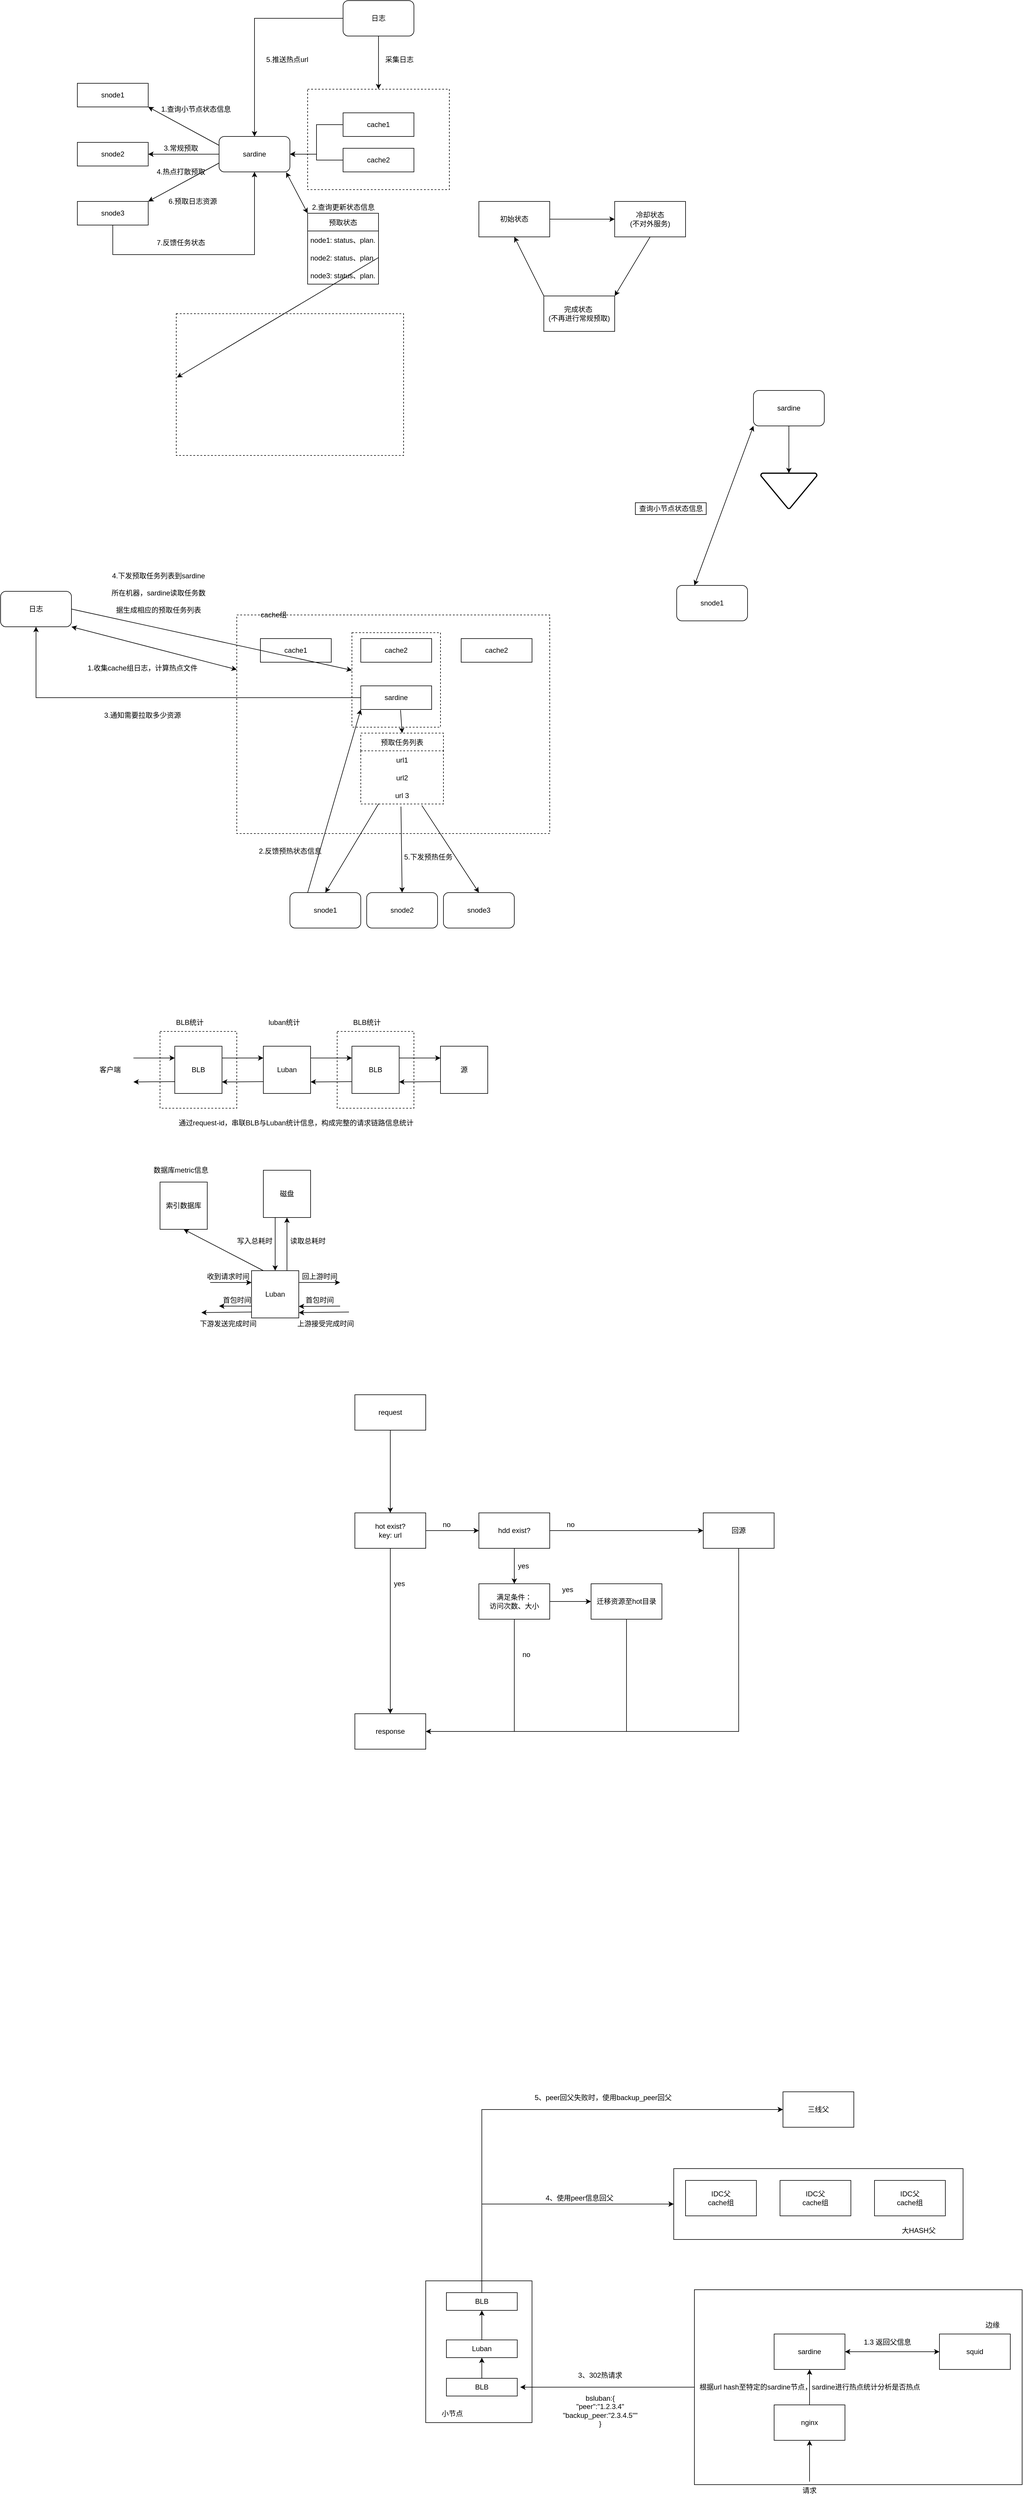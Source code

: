 <mxfile version="16.2.6" type="github">
  <diagram id="E5W-uu2God22g7Ky9WZ-" name="Page-1">
    <mxGraphModel dx="1106" dy="588" grid="1" gridSize="10" guides="1" tooltips="1" connect="1" arrows="1" fold="1" page="1" pageScale="1" pageWidth="10200" pageHeight="10600" math="0" shadow="0">
      <root>
        <mxCell id="0" />
        <mxCell id="1" parent="0" />
        <mxCell id="YZNdHFCtToBKcQ6RWs2M-12" value="" style="edgeStyle=orthogonalEdgeStyle;rounded=0;orthogonalLoop=1;jettySize=auto;html=1;" parent="1" source="YZNdHFCtToBKcQ6RWs2M-1" target="YZNdHFCtToBKcQ6RWs2M-10" edge="1">
          <mxGeometry relative="1" as="geometry" />
        </mxCell>
        <mxCell id="YZNdHFCtToBKcQ6RWs2M-1" value="cache1" style="rounded=0;whiteSpace=wrap;html=1;" parent="1" vertex="1">
          <mxGeometry x="660" y="350" width="120" height="40" as="geometry" />
        </mxCell>
        <mxCell id="YZNdHFCtToBKcQ6RWs2M-13" value="" style="edgeStyle=orthogonalEdgeStyle;rounded=0;orthogonalLoop=1;jettySize=auto;html=1;" parent="1" source="YZNdHFCtToBKcQ6RWs2M-2" target="YZNdHFCtToBKcQ6RWs2M-10" edge="1">
          <mxGeometry relative="1" as="geometry" />
        </mxCell>
        <mxCell id="YZNdHFCtToBKcQ6RWs2M-2" value="cache2" style="rounded=0;whiteSpace=wrap;html=1;" parent="1" vertex="1">
          <mxGeometry x="660" y="410" width="120" height="40" as="geometry" />
        </mxCell>
        <mxCell id="YZNdHFCtToBKcQ6RWs2M-3" value="snode1" style="rounded=0;whiteSpace=wrap;html=1;" parent="1" vertex="1">
          <mxGeometry x="210" y="300" width="120" height="40" as="geometry" />
        </mxCell>
        <mxCell id="YZNdHFCtToBKcQ6RWs2M-4" value="snode2" style="rounded=0;whiteSpace=wrap;html=1;fillColor=default;strokeColor=default;fontColor=default;" parent="1" vertex="1">
          <mxGeometry x="210" y="400" width="120" height="40" as="geometry" />
        </mxCell>
        <mxCell id="iMfXWxvWurZU4nPIZbST-1" value="" style="edgeStyle=orthogonalEdgeStyle;rounded=0;orthogonalLoop=1;jettySize=auto;html=1;fontColor=default;exitX=0.5;exitY=1;exitDx=0;exitDy=0;strokeColor=default;labelBackgroundColor=default;" parent="1" source="YZNdHFCtToBKcQ6RWs2M-5" target="YZNdHFCtToBKcQ6RWs2M-10" edge="1">
          <mxGeometry relative="1" as="geometry">
            <Array as="points">
              <mxPoint x="270" y="590" />
              <mxPoint x="510" y="590" />
            </Array>
          </mxGeometry>
        </mxCell>
        <mxCell id="YZNdHFCtToBKcQ6RWs2M-5" value="snode3" style="rounded=0;whiteSpace=wrap;html=1;fillColor=default;strokeColor=default;fontColor=default;" parent="1" vertex="1">
          <mxGeometry x="210" y="500" width="120" height="40" as="geometry" />
        </mxCell>
        <mxCell id="YZNdHFCtToBKcQ6RWs2M-20" value="" style="edgeStyle=orthogonalEdgeStyle;rounded=0;orthogonalLoop=1;jettySize=auto;html=1;" parent="1" source="YZNdHFCtToBKcQ6RWs2M-10" target="YZNdHFCtToBKcQ6RWs2M-4" edge="1">
          <mxGeometry relative="1" as="geometry" />
        </mxCell>
        <mxCell id="YZNdHFCtToBKcQ6RWs2M-10" value="sardine" style="rounded=1;whiteSpace=wrap;html=1;fillColor=default;strokeColor=default;fontColor=default;" parent="1" vertex="1">
          <mxGeometry x="450" y="390" width="120" height="60" as="geometry" />
        </mxCell>
        <mxCell id="YZNdHFCtToBKcQ6RWs2M-19" value="" style="edgeStyle=orthogonalEdgeStyle;rounded=0;orthogonalLoop=1;jettySize=auto;html=1;" parent="1" source="YZNdHFCtToBKcQ6RWs2M-11" target="YZNdHFCtToBKcQ6RWs2M-17" edge="1">
          <mxGeometry relative="1" as="geometry" />
        </mxCell>
        <mxCell id="YZNdHFCtToBKcQ6RWs2M-23" value="" style="edgeStyle=orthogonalEdgeStyle;rounded=0;orthogonalLoop=1;jettySize=auto;html=1;" parent="1" source="YZNdHFCtToBKcQ6RWs2M-11" target="YZNdHFCtToBKcQ6RWs2M-10" edge="1">
          <mxGeometry relative="1" as="geometry" />
        </mxCell>
        <mxCell id="YZNdHFCtToBKcQ6RWs2M-11" value="日志" style="rounded=1;whiteSpace=wrap;html=1;" parent="1" vertex="1">
          <mxGeometry x="660" y="160" width="120" height="60" as="geometry" />
        </mxCell>
        <mxCell id="YZNdHFCtToBKcQ6RWs2M-17" value="" style="rounded=0;whiteSpace=wrap;html=1;fillColor=none;dashed=1;strokeColor=default;fontColor=default;" parent="1" vertex="1">
          <mxGeometry x="600" y="310" width="240" height="170" as="geometry" />
        </mxCell>
        <mxCell id="YZNdHFCtToBKcQ6RWs2M-21" value="" style="endArrow=classic;html=1;entryX=1;entryY=1;entryDx=0;entryDy=0;exitX=0;exitY=0.25;exitDx=0;exitDy=0;" parent="1" source="YZNdHFCtToBKcQ6RWs2M-10" target="YZNdHFCtToBKcQ6RWs2M-3" edge="1">
          <mxGeometry width="50" height="50" relative="1" as="geometry">
            <mxPoint x="690" y="410" as="sourcePoint" />
            <mxPoint x="740" y="360" as="targetPoint" />
          </mxGeometry>
        </mxCell>
        <mxCell id="YZNdHFCtToBKcQ6RWs2M-22" value="" style="endArrow=classic;html=1;entryX=1;entryY=0;entryDx=0;entryDy=0;exitX=0;exitY=0.75;exitDx=0;exitDy=0;" parent="1" source="YZNdHFCtToBKcQ6RWs2M-10" target="YZNdHFCtToBKcQ6RWs2M-5" edge="1">
          <mxGeometry width="50" height="50" relative="1" as="geometry">
            <mxPoint x="470" y="395" as="sourcePoint" />
            <mxPoint x="420" y="350" as="targetPoint" />
          </mxGeometry>
        </mxCell>
        <mxCell id="YZNdHFCtToBKcQ6RWs2M-33" value="3.常规预取" style="text;html=1;align=center;verticalAlign=middle;resizable=0;points=[];autosize=1;strokeColor=none;fillColor=none;fontColor=default;" parent="1" vertex="1">
          <mxGeometry x="350" y="400" width="70" height="20" as="geometry" />
        </mxCell>
        <mxCell id="YZNdHFCtToBKcQ6RWs2M-34" value="采集日志" style="text;html=1;align=center;verticalAlign=middle;resizable=0;points=[];autosize=1;strokeColor=none;fillColor=none;" parent="1" vertex="1">
          <mxGeometry x="725" y="250" width="60" height="20" as="geometry" />
        </mxCell>
        <mxCell id="YZNdHFCtToBKcQ6RWs2M-35" value="5.推送热点url" style="text;html=1;align=center;verticalAlign=middle;resizable=0;points=[];autosize=1;strokeColor=none;fillColor=none;" parent="1" vertex="1">
          <mxGeometry x="520" y="250" width="90" height="20" as="geometry" />
        </mxCell>
        <mxCell id="YZNdHFCtToBKcQ6RWs2M-36" value="2.查询更新状态信息" style="text;html=1;align=center;verticalAlign=middle;resizable=0;points=[];autosize=1;strokeColor=none;fillColor=none;fontColor=default;" parent="1" vertex="1">
          <mxGeometry x="600" y="500" width="120" height="20" as="geometry" />
        </mxCell>
        <mxCell id="YZNdHFCtToBKcQ6RWs2M-37" value="6.预取日志资源" style="text;html=1;align=center;verticalAlign=middle;resizable=0;points=[];autosize=1;strokeColor=none;fillColor=none;fontColor=default;" parent="1" vertex="1">
          <mxGeometry x="355" y="490" width="100" height="20" as="geometry" />
        </mxCell>
        <mxCell id="YZNdHFCtToBKcQ6RWs2M-41" value="sardine" style="rounded=1;whiteSpace=wrap;html=1;fillColor=default;strokeColor=default;fontColor=default;" parent="1" vertex="1">
          <mxGeometry x="1355" y="820" width="120" height="60" as="geometry" />
        </mxCell>
        <mxCell id="YZNdHFCtToBKcQ6RWs2M-83" value="snode1" style="rounded=1;whiteSpace=wrap;html=1;fillColor=default;strokeColor=default;fontColor=default;" parent="1" vertex="1">
          <mxGeometry x="1225" y="1150" width="120" height="60" as="geometry" />
        </mxCell>
        <mxCell id="YZNdHFCtToBKcQ6RWs2M-87" value="" style="endArrow=classic;html=1;exitX=0.5;exitY=1;exitDx=0;exitDy=0;fillColor=default;strokeColor=default;fontColor=default;" parent="1" source="YZNdHFCtToBKcQ6RWs2M-41" edge="1">
          <mxGeometry width="50" height="50" relative="1" as="geometry">
            <mxPoint x="1355" y="1030" as="sourcePoint" />
            <mxPoint x="1415" y="960" as="targetPoint" />
          </mxGeometry>
        </mxCell>
        <mxCell id="YZNdHFCtToBKcQ6RWs2M-92" value="cache1" style="rounded=0;whiteSpace=wrap;html=1;" parent="1" vertex="1">
          <mxGeometry x="520" y="1240" width="120" height="40" as="geometry" />
        </mxCell>
        <mxCell id="YZNdHFCtToBKcQ6RWs2M-93" value="cache2" style="rounded=0;whiteSpace=wrap;html=1;" parent="1" vertex="1">
          <mxGeometry x="690" y="1240" width="120" height="40" as="geometry" />
        </mxCell>
        <mxCell id="YZNdHFCtToBKcQ6RWs2M-94" value="cache2" style="rounded=0;whiteSpace=wrap;html=1;" parent="1" vertex="1">
          <mxGeometry x="860" y="1240" width="120" height="40" as="geometry" />
        </mxCell>
        <mxCell id="YZNdHFCtToBKcQ6RWs2M-95" value="日志" style="rounded=1;whiteSpace=wrap;html=1;fillColor=none;align=center;strokeColor=default;fontColor=default;" parent="1" vertex="1">
          <mxGeometry x="80" y="1160" width="120" height="60" as="geometry" />
        </mxCell>
        <mxCell id="YZNdHFCtToBKcQ6RWs2M-96" value="" style="rounded=0;whiteSpace=wrap;html=1;dashed=1;fillColor=none;align=center;strokeColor=default;fontColor=default;" parent="1" vertex="1">
          <mxGeometry x="480" y="1200" width="530" height="370" as="geometry" />
        </mxCell>
        <mxCell id="YZNdHFCtToBKcQ6RWs2M-97" value="cache组" style="text;html=1;strokeColor=none;fillColor=none;align=center;verticalAlign=middle;whiteSpace=wrap;rounded=0;dashed=1;" parent="1" vertex="1">
          <mxGeometry x="515" y="1190" width="55" height="20" as="geometry" />
        </mxCell>
        <mxCell id="JYe9eP7PhJ8uqK1dIbzq-8" value="" style="edgeStyle=orthogonalEdgeStyle;rounded=0;orthogonalLoop=1;jettySize=auto;html=1;labelBackgroundColor=default;fontColor=default;strokeColor=default;" parent="1" source="YZNdHFCtToBKcQ6RWs2M-98" target="YZNdHFCtToBKcQ6RWs2M-95" edge="1">
          <mxGeometry relative="1" as="geometry" />
        </mxCell>
        <mxCell id="YZNdHFCtToBKcQ6RWs2M-98" value="sardine" style="rounded=0;whiteSpace=wrap;html=1;fillColor=default;strokeColor=default;" parent="1" vertex="1">
          <mxGeometry x="690" y="1320" width="120" height="40" as="geometry" />
        </mxCell>
        <mxCell id="YZNdHFCtToBKcQ6RWs2M-101" value="1.收集cache组日志，计算热点文件" style="text;html=1;align=center;verticalAlign=middle;resizable=0;points=[];autosize=1;strokeColor=none;fillColor=none;fontColor=default;" parent="1" vertex="1">
          <mxGeometry x="220" y="1280" width="200" height="20" as="geometry" />
        </mxCell>
        <mxCell id="YZNdHFCtToBKcQ6RWs2M-102" value="snode2" style="rounded=1;whiteSpace=wrap;html=1;" parent="1" vertex="1">
          <mxGeometry x="700" y="1670" width="120" height="60" as="geometry" />
        </mxCell>
        <mxCell id="YZNdHFCtToBKcQ6RWs2M-103" value="预取任务列表" style="swimlane;fontStyle=0;childLayout=stackLayout;horizontal=1;startSize=30;horizontalStack=0;resizeParent=1;resizeParentMax=0;resizeLast=0;collapsible=1;marginBottom=0;dashed=1;fillColor=none;" parent="1" vertex="1">
          <mxGeometry x="690" y="1400" width="140" height="120" as="geometry" />
        </mxCell>
        <mxCell id="YZNdHFCtToBKcQ6RWs2M-104" value="url1" style="text;strokeColor=none;fillColor=none;align=center;verticalAlign=middle;spacingLeft=4;spacingRight=4;overflow=hidden;points=[[0,0.5],[1,0.5]];portConstraint=eastwest;rotatable=0;" parent="YZNdHFCtToBKcQ6RWs2M-103" vertex="1">
          <mxGeometry y="30" width="140" height="30" as="geometry" />
        </mxCell>
        <mxCell id="YZNdHFCtToBKcQ6RWs2M-105" value="url2" style="text;strokeColor=none;fillColor=none;align=center;verticalAlign=middle;spacingLeft=4;spacingRight=4;overflow=hidden;points=[[0,0.5],[1,0.5]];portConstraint=eastwest;rotatable=0;" parent="YZNdHFCtToBKcQ6RWs2M-103" vertex="1">
          <mxGeometry y="60" width="140" height="30" as="geometry" />
        </mxCell>
        <mxCell id="YZNdHFCtToBKcQ6RWs2M-106" value="url 3" style="text;strokeColor=none;fillColor=none;align=center;verticalAlign=middle;spacingLeft=4;spacingRight=4;overflow=hidden;points=[[0,0.5],[1,0.5]];portConstraint=eastwest;rotatable=0;" parent="YZNdHFCtToBKcQ6RWs2M-103" vertex="1">
          <mxGeometry y="90" width="140" height="30" as="geometry" />
        </mxCell>
        <mxCell id="YZNdHFCtToBKcQ6RWs2M-107" value="snode3" style="rounded=1;whiteSpace=wrap;html=1;" parent="1" vertex="1">
          <mxGeometry x="830" y="1670" width="120" height="60" as="geometry" />
        </mxCell>
        <mxCell id="YZNdHFCtToBKcQ6RWs2M-108" value="" style="endArrow=classic;html=1;exitX=0.217;exitY=0.978;exitDx=0;exitDy=0;exitPerimeter=0;entryX=0.5;entryY=0;entryDx=0;entryDy=0;" parent="1" source="YZNdHFCtToBKcQ6RWs2M-106" edge="1">
          <mxGeometry width="50" height="50" relative="1" as="geometry">
            <mxPoint x="700" y="1550" as="sourcePoint" />
            <mxPoint x="630" y="1670" as="targetPoint" />
          </mxGeometry>
        </mxCell>
        <mxCell id="YZNdHFCtToBKcQ6RWs2M-109" value="" style="endArrow=classic;html=1;entryX=0.5;entryY=0;entryDx=0;entryDy=0;exitX=0.486;exitY=1.144;exitDx=0;exitDy=0;exitPerimeter=0;" parent="1" source="YZNdHFCtToBKcQ6RWs2M-106" target="YZNdHFCtToBKcQ6RWs2M-102" edge="1">
          <mxGeometry width="50" height="50" relative="1" as="geometry">
            <mxPoint x="760" y="1603" as="sourcePoint" />
            <mxPoint x="630" y="1770" as="targetPoint" />
          </mxGeometry>
        </mxCell>
        <mxCell id="YZNdHFCtToBKcQ6RWs2M-110" value="" style="endArrow=classic;html=1;exitX=0.738;exitY=1.078;exitDx=0;exitDy=0;exitPerimeter=0;entryX=0.5;entryY=0;entryDx=0;entryDy=0;" parent="1" source="YZNdHFCtToBKcQ6RWs2M-106" target="YZNdHFCtToBKcQ6RWs2M-107" edge="1">
          <mxGeometry width="50" height="50" relative="1" as="geometry">
            <mxPoint x="766.36" y="1673.33" as="sourcePoint" />
            <mxPoint x="770" y="1770" as="targetPoint" />
          </mxGeometry>
        </mxCell>
        <mxCell id="YZNdHFCtToBKcQ6RWs2M-111" value="snode1" style="rounded=1;whiteSpace=wrap;html=1;" parent="1" vertex="1">
          <mxGeometry x="570" y="1670" width="120" height="60" as="geometry" />
        </mxCell>
        <mxCell id="YZNdHFCtToBKcQ6RWs2M-112" value="" style="endArrow=classic;startArrow=classic;html=1;exitX=1;exitY=1;exitDx=0;exitDy=0;entryX=0;entryY=0.25;entryDx=0;entryDy=0;strokeColor=default;labelBackgroundColor=default;fontColor=default;" parent="1" source="YZNdHFCtToBKcQ6RWs2M-95" target="YZNdHFCtToBKcQ6RWs2M-96" edge="1">
          <mxGeometry width="50" height="50" relative="1" as="geometry">
            <mxPoint x="820" y="1490" as="sourcePoint" />
            <mxPoint x="870" y="1440" as="targetPoint" />
          </mxGeometry>
        </mxCell>
        <mxCell id="YZNdHFCtToBKcQ6RWs2M-113" value="" style="endArrow=classic;html=1;exitX=1;exitY=0.5;exitDx=0;exitDy=0;" parent="1" source="YZNdHFCtToBKcQ6RWs2M-95" target="YZNdHFCtToBKcQ6RWs2M-114" edge="1">
          <mxGeometry width="50" height="50" relative="1" as="geometry">
            <mxPoint x="770" y="1470" as="sourcePoint" />
            <mxPoint x="690" y="1410" as="targetPoint" />
          </mxGeometry>
        </mxCell>
        <mxCell id="YZNdHFCtToBKcQ6RWs2M-114" value="" style="rounded=0;whiteSpace=wrap;html=1;fillColor=none;align=center;dashed=1;strokeColor=default;fontColor=default;" parent="1" vertex="1">
          <mxGeometry x="675" y="1230" width="150" height="160" as="geometry" />
        </mxCell>
        <mxCell id="YZNdHFCtToBKcQ6RWs2M-117" value="" style="endArrow=classic;html=1;exitX=0.561;exitY=1.025;exitDx=0;exitDy=0;exitPerimeter=0;entryX=0.5;entryY=0;entryDx=0;entryDy=0;" parent="1" source="YZNdHFCtToBKcQ6RWs2M-98" target="YZNdHFCtToBKcQ6RWs2M-103" edge="1">
          <mxGeometry width="50" height="50" relative="1" as="geometry">
            <mxPoint x="770" y="1470" as="sourcePoint" />
            <mxPoint x="820" y="1420" as="targetPoint" />
          </mxGeometry>
        </mxCell>
        <mxCell id="YZNdHFCtToBKcQ6RWs2M-119" value="&lt;h1&gt;&lt;span style=&quot;font-size: 12px ; font-weight: 400&quot;&gt;4.下发预取任务列表到sardine所在机器，sardine读取任务数据生成相应的预取任务列表&lt;/span&gt;&lt;br&gt;&lt;/h1&gt;" style="text;html=1;strokeColor=none;fillColor=none;spacing=5;spacingTop=-20;whiteSpace=wrap;overflow=hidden;rounded=0;dashed=1;align=center;fontColor=default;" parent="1" vertex="1">
          <mxGeometry x="260" y="1110" width="175" height="100" as="geometry" />
        </mxCell>
        <mxCell id="iMfXWxvWurZU4nPIZbST-2" value="7.反馈任务状态" style="text;html=1;align=center;verticalAlign=middle;resizable=0;points=[];autosize=1;strokeColor=none;fillColor=none;fontColor=default;" parent="1" vertex="1">
          <mxGeometry x="335" y="560" width="100" height="20" as="geometry" />
        </mxCell>
        <mxCell id="iMfXWxvWurZU4nPIZbST-3" value="预取状态" style="swimlane;fontStyle=0;childLayout=stackLayout;horizontal=1;startSize=30;horizontalStack=0;resizeParent=1;resizeParentMax=0;resizeLast=0;collapsible=1;marginBottom=0;fontColor=default;strokeColor=default;fillColor=default;align=center;" parent="1" vertex="1">
          <mxGeometry x="600" y="520" width="120" height="120" as="geometry" />
        </mxCell>
        <mxCell id="iMfXWxvWurZU4nPIZbST-4" value="snode1: status、plan..." style="text;strokeColor=none;fillColor=none;align=center;verticalAlign=middle;spacingLeft=4;spacingRight=4;overflow=hidden;points=[[0,0.5],[1,0.5]];portConstraint=eastwest;rotatable=0;fontColor=default;" parent="iMfXWxvWurZU4nPIZbST-3" vertex="1">
          <mxGeometry y="30" width="120" height="30" as="geometry" />
        </mxCell>
        <mxCell id="iMfXWxvWurZU4nPIZbST-5" value="snode2: status、plan..." style="text;strokeColor=none;fillColor=none;align=center;verticalAlign=middle;spacingLeft=4;spacingRight=4;overflow=hidden;points=[[0,0.5],[1,0.5]];portConstraint=eastwest;rotatable=0;fontColor=default;" parent="iMfXWxvWurZU4nPIZbST-3" vertex="1">
          <mxGeometry y="60" width="120" height="30" as="geometry" />
        </mxCell>
        <mxCell id="iMfXWxvWurZU4nPIZbST-6" value="snode3: status、plan..." style="text;strokeColor=none;fillColor=none;align=center;verticalAlign=middle;spacingLeft=4;spacingRight=4;overflow=hidden;points=[[0,0.5],[1,0.5]];portConstraint=eastwest;rotatable=0;fontColor=default;" parent="iMfXWxvWurZU4nPIZbST-3" vertex="1">
          <mxGeometry y="90" width="120" height="30" as="geometry" />
        </mxCell>
        <mxCell id="iMfXWxvWurZU4nPIZbST-7" value="" style="endArrow=classic;startArrow=classic;html=1;rounded=0;labelBackgroundColor=default;fontColor=default;strokeColor=default;fillColor=default;exitX=0.947;exitY=1.011;exitDx=0;exitDy=0;exitPerimeter=0;entryX=0;entryY=0;entryDx=0;entryDy=0;" parent="1" source="YZNdHFCtToBKcQ6RWs2M-10" target="iMfXWxvWurZU4nPIZbST-3" edge="1">
          <mxGeometry width="50" height="50" relative="1" as="geometry">
            <mxPoint x="900" y="480" as="sourcePoint" />
            <mxPoint x="950" y="430" as="targetPoint" />
          </mxGeometry>
        </mxCell>
        <mxCell id="JYe9eP7PhJ8uqK1dIbzq-2" value="" style="endArrow=classic;html=1;rounded=0;labelBackgroundColor=default;fontColor=default;strokeColor=default;entryX=0;entryY=1;entryDx=0;entryDy=0;exitX=0.25;exitY=0;exitDx=0;exitDy=0;" parent="1" source="YZNdHFCtToBKcQ6RWs2M-111" target="YZNdHFCtToBKcQ6RWs2M-98" edge="1">
          <mxGeometry width="50" height="50" relative="1" as="geometry">
            <mxPoint x="700" y="1440" as="sourcePoint" />
            <mxPoint x="750" y="1390" as="targetPoint" />
          </mxGeometry>
        </mxCell>
        <mxCell id="JYe9eP7PhJ8uqK1dIbzq-6" value="2.反馈预热状态信息" style="text;html=1;align=center;verticalAlign=middle;resizable=0;points=[];autosize=1;strokeColor=none;fillColor=none;fontColor=default;" parent="1" vertex="1">
          <mxGeometry x="510" y="1590" width="120" height="20" as="geometry" />
        </mxCell>
        <mxCell id="JYe9eP7PhJ8uqK1dIbzq-10" value="3.通知需要拉取多少资源" style="text;html=1;align=center;verticalAlign=middle;resizable=0;points=[];autosize=1;strokeColor=none;fillColor=none;fontColor=default;" parent="1" vertex="1">
          <mxGeometry x="245" y="1360" width="150" height="20" as="geometry" />
        </mxCell>
        <mxCell id="JYe9eP7PhJ8uqK1dIbzq-11" value="5.下发预热任务" style="text;html=1;align=center;verticalAlign=middle;resizable=0;points=[];autosize=1;strokeColor=none;fillColor=none;fontColor=default;" parent="1" vertex="1">
          <mxGeometry x="754" y="1600" width="100" height="20" as="geometry" />
        </mxCell>
        <mxCell id="JYe9eP7PhJ8uqK1dIbzq-12" value="" style="endArrow=classic;startArrow=classic;html=1;rounded=0;labelBackgroundColor=default;fontColor=default;strokeColor=default;fillColor=default;entryX=0;entryY=1;entryDx=0;entryDy=0;exitX=0.25;exitY=0;exitDx=0;exitDy=0;" parent="1" source="YZNdHFCtToBKcQ6RWs2M-83" target="YZNdHFCtToBKcQ6RWs2M-41" edge="1">
          <mxGeometry width="50" height="50" relative="1" as="geometry">
            <mxPoint x="1510" y="1000" as="sourcePoint" />
            <mxPoint x="1560" y="950" as="targetPoint" />
          </mxGeometry>
        </mxCell>
        <mxCell id="JYe9eP7PhJ8uqK1dIbzq-13" value="查询小节点状态信息" style="text;html=1;align=center;verticalAlign=middle;resizable=0;points=[];autosize=1;strokeColor=default;fillColor=default;fontColor=default;" parent="1" vertex="1">
          <mxGeometry x="1155" y="1010" width="120" height="20" as="geometry" />
        </mxCell>
        <mxCell id="Jtsp57aIKxjozyxNczGl-5" value="" style="edgeStyle=orthogonalEdgeStyle;rounded=0;orthogonalLoop=1;jettySize=auto;html=1;fontColor=default;strokeColor=default;labelBackgroundColor=default;" parent="1" source="Jtsp57aIKxjozyxNczGl-1" target="Jtsp57aIKxjozyxNczGl-2" edge="1">
          <mxGeometry relative="1" as="geometry" />
        </mxCell>
        <mxCell id="Jtsp57aIKxjozyxNczGl-1" value="初始状态" style="rounded=0;whiteSpace=wrap;html=1;fillColor=default;strokeColor=default;fontColor=default;labelBackgroundColor=default;" parent="1" vertex="1">
          <mxGeometry x="890" y="500" width="120" height="60" as="geometry" />
        </mxCell>
        <mxCell id="Jtsp57aIKxjozyxNczGl-2" value="冷却状态&lt;br&gt;(不对外服务)" style="rounded=0;whiteSpace=wrap;html=1;fillColor=default;strokeColor=default;fontColor=default;labelBackgroundColor=default;" parent="1" vertex="1">
          <mxGeometry x="1120" y="500" width="120" height="60" as="geometry" />
        </mxCell>
        <mxCell id="Jtsp57aIKxjozyxNczGl-4" value="完成状态&amp;nbsp;&lt;br&gt;(不再进行常规预取)" style="rounded=0;whiteSpace=wrap;html=1;fillColor=default;strokeColor=default;fontColor=default;labelBackgroundColor=default;" parent="1" vertex="1">
          <mxGeometry x="1000" y="660" width="120" height="60" as="geometry" />
        </mxCell>
        <mxCell id="Jtsp57aIKxjozyxNczGl-14" value="" style="rounded=0;whiteSpace=wrap;html=1;fillColor=none;dashed=1;strokeColor=default;fontColor=default;" parent="1" vertex="1">
          <mxGeometry x="377.5" y="690" width="385" height="240" as="geometry" />
        </mxCell>
        <mxCell id="Jtsp57aIKxjozyxNczGl-15" value="" style="endArrow=classic;html=1;rounded=0;labelBackgroundColor=default;fontSize=11;fontColor=default;strokeColor=default;fillColor=default;exitX=1;exitY=0.5;exitDx=0;exitDy=0;entryX=0.003;entryY=0.45;entryDx=0;entryDy=0;entryPerimeter=0;" parent="1" source="iMfXWxvWurZU4nPIZbST-5" target="Jtsp57aIKxjozyxNczGl-14" edge="1">
          <mxGeometry width="50" height="50" relative="1" as="geometry">
            <mxPoint x="800" y="570" as="sourcePoint" />
            <mxPoint x="850" y="520" as="targetPoint" />
          </mxGeometry>
        </mxCell>
        <mxCell id="Jtsp57aIKxjozyxNczGl-17" value="&lt;span style=&quot;font-family: &amp;#34;helvetica&amp;#34; ; font-size: 12px ; font-style: normal ; font-weight: 400 ; letter-spacing: normal ; text-align: center ; text-indent: 0px ; text-transform: none ; word-spacing: 0px ; background-color: rgb(248 , 249 , 250) ; display: inline ; float: none&quot;&gt;1.查询小节点状态信息&lt;/span&gt;" style="text;whiteSpace=wrap;html=1;fontSize=11;fontColor=default;" parent="1" vertex="1">
          <mxGeometry x="350" y="330" width="130" height="30" as="geometry" />
        </mxCell>
        <mxCell id="Jtsp57aIKxjozyxNczGl-18" value="4.热点打散预取" style="text;html=1;align=center;verticalAlign=middle;resizable=0;points=[];autosize=1;strokeColor=none;fillColor=none;fontColor=default;" parent="1" vertex="1">
          <mxGeometry x="335" y="440" width="100" height="20" as="geometry" />
        </mxCell>
        <mxCell id="Jtsp57aIKxjozyxNczGl-19" value="" style="strokeWidth=2;html=1;shape=mxgraph.flowchart.merge_or_storage;whiteSpace=wrap;labelBackgroundColor=default;fontSize=11;fontColor=default;fillColor=default;strokeColor=default;" parent="1" vertex="1">
          <mxGeometry x="1367.5" y="960" width="95" height="60" as="geometry" />
        </mxCell>
        <mxCell id="0KAxWA8_m76lpFxNxzNQ-1" value="" style="endArrow=classic;html=1;rounded=0;exitX=0.5;exitY=1;exitDx=0;exitDy=0;entryX=1;entryY=0;entryDx=0;entryDy=0;" parent="1" source="Jtsp57aIKxjozyxNczGl-2" target="Jtsp57aIKxjozyxNczGl-4" edge="1">
          <mxGeometry width="50" height="50" relative="1" as="geometry">
            <mxPoint x="1020" y="830" as="sourcePoint" />
            <mxPoint x="1070" y="780" as="targetPoint" />
          </mxGeometry>
        </mxCell>
        <mxCell id="0KAxWA8_m76lpFxNxzNQ-2" value="" style="endArrow=classic;html=1;rounded=0;exitX=0;exitY=0;exitDx=0;exitDy=0;entryX=0.5;entryY=1;entryDx=0;entryDy=0;" parent="1" source="Jtsp57aIKxjozyxNczGl-4" target="Jtsp57aIKxjozyxNczGl-1" edge="1">
          <mxGeometry width="50" height="50" relative="1" as="geometry">
            <mxPoint x="1020" y="570" as="sourcePoint" />
            <mxPoint x="1070" y="520" as="targetPoint" />
          </mxGeometry>
        </mxCell>
        <mxCell id="au-KXKL-nrX5eh_YFRD6-6" value="" style="edgeStyle=orthogonalEdgeStyle;rounded=0;orthogonalLoop=1;jettySize=auto;html=1;" parent="1" source="au-KXKL-nrX5eh_YFRD6-1" target="au-KXKL-nrX5eh_YFRD6-4" edge="1">
          <mxGeometry relative="1" as="geometry" />
        </mxCell>
        <mxCell id="au-KXKL-nrX5eh_YFRD6-10" value="" style="edgeStyle=orthogonalEdgeStyle;rounded=0;orthogonalLoop=1;jettySize=auto;html=1;" parent="1" source="au-KXKL-nrX5eh_YFRD6-1" target="au-KXKL-nrX5eh_YFRD6-9" edge="1">
          <mxGeometry relative="1" as="geometry" />
        </mxCell>
        <mxCell id="au-KXKL-nrX5eh_YFRD6-1" value="hot exist?&lt;br&gt;key: url" style="rounded=0;whiteSpace=wrap;html=1;" parent="1" vertex="1">
          <mxGeometry x="680" y="2720" width="120" height="60" as="geometry" />
        </mxCell>
        <mxCell id="au-KXKL-nrX5eh_YFRD6-2" value="" style="endArrow=classic;html=1;rounded=0;entryX=0.5;entryY=0;entryDx=0;entryDy=0;exitX=0.5;exitY=1;exitDx=0;exitDy=0;" parent="1" source="au-KXKL-nrX5eh_YFRD6-5" target="au-KXKL-nrX5eh_YFRD6-1" edge="1">
          <mxGeometry width="50" height="50" relative="1" as="geometry">
            <mxPoint x="740" y="2584.667" as="sourcePoint" />
            <mxPoint x="1070" y="3000" as="targetPoint" />
          </mxGeometry>
        </mxCell>
        <mxCell id="au-KXKL-nrX5eh_YFRD6-4" value="response" style="rounded=0;whiteSpace=wrap;html=1;" parent="1" vertex="1">
          <mxGeometry x="680" y="3060" width="120" height="60" as="geometry" />
        </mxCell>
        <mxCell id="au-KXKL-nrX5eh_YFRD6-5" value="request" style="rounded=0;whiteSpace=wrap;html=1;" parent="1" vertex="1">
          <mxGeometry x="680" y="2520" width="120" height="60" as="geometry" />
        </mxCell>
        <mxCell id="au-KXKL-nrX5eh_YFRD6-7" value="yes" style="text;html=1;align=center;verticalAlign=middle;resizable=0;points=[];autosize=1;strokeColor=none;fillColor=none;" parent="1" vertex="1">
          <mxGeometry x="740" y="2830" width="30" height="20" as="geometry" />
        </mxCell>
        <mxCell id="au-KXKL-nrX5eh_YFRD6-8" value="no" style="text;html=1;align=center;verticalAlign=middle;resizable=0;points=[];autosize=1;strokeColor=none;fillColor=none;" parent="1" vertex="1">
          <mxGeometry x="820" y="2730" width="30" height="20" as="geometry" />
        </mxCell>
        <mxCell id="au-KXKL-nrX5eh_YFRD6-12" value="" style="edgeStyle=orthogonalEdgeStyle;rounded=0;orthogonalLoop=1;jettySize=auto;html=1;" parent="1" source="au-KXKL-nrX5eh_YFRD6-9" target="au-KXKL-nrX5eh_YFRD6-11" edge="1">
          <mxGeometry relative="1" as="geometry" />
        </mxCell>
        <mxCell id="au-KXKL-nrX5eh_YFRD6-15" value="" style="edgeStyle=orthogonalEdgeStyle;rounded=0;orthogonalLoop=1;jettySize=auto;html=1;" parent="1" source="au-KXKL-nrX5eh_YFRD6-9" target="au-KXKL-nrX5eh_YFRD6-14" edge="1">
          <mxGeometry relative="1" as="geometry" />
        </mxCell>
        <mxCell id="au-KXKL-nrX5eh_YFRD6-9" value="hdd exist?" style="rounded=0;whiteSpace=wrap;html=1;" parent="1" vertex="1">
          <mxGeometry x="890" y="2720" width="120" height="60" as="geometry" />
        </mxCell>
        <mxCell id="au-KXKL-nrX5eh_YFRD6-11" value="回源" style="rounded=0;whiteSpace=wrap;html=1;" parent="1" vertex="1">
          <mxGeometry x="1270" y="2720" width="120" height="60" as="geometry" />
        </mxCell>
        <mxCell id="au-KXKL-nrX5eh_YFRD6-13" value="no" style="text;html=1;align=center;verticalAlign=middle;resizable=0;points=[];autosize=1;strokeColor=none;fillColor=none;" parent="1" vertex="1">
          <mxGeometry x="1030" y="2730" width="30" height="20" as="geometry" />
        </mxCell>
        <mxCell id="au-KXKL-nrX5eh_YFRD6-23" value="" style="edgeStyle=orthogonalEdgeStyle;rounded=0;orthogonalLoop=1;jettySize=auto;html=1;" parent="1" source="au-KXKL-nrX5eh_YFRD6-14" target="au-KXKL-nrX5eh_YFRD6-22" edge="1">
          <mxGeometry relative="1" as="geometry" />
        </mxCell>
        <mxCell id="au-KXKL-nrX5eh_YFRD6-14" value="满足条件：&lt;br&gt;访问次数、大小" style="rounded=0;whiteSpace=wrap;html=1;" parent="1" vertex="1">
          <mxGeometry x="890" y="2840" width="120" height="60" as="geometry" />
        </mxCell>
        <mxCell id="au-KXKL-nrX5eh_YFRD6-16" value="yes" style="text;html=1;align=center;verticalAlign=middle;resizable=0;points=[];autosize=1;strokeColor=none;fillColor=none;" parent="1" vertex="1">
          <mxGeometry x="950" y="2800" width="30" height="20" as="geometry" />
        </mxCell>
        <mxCell id="au-KXKL-nrX5eh_YFRD6-19" value="" style="endArrow=classic;html=1;rounded=0;entryX=1;entryY=0.5;entryDx=0;entryDy=0;exitX=0.5;exitY=1;exitDx=0;exitDy=0;" parent="1" source="au-KXKL-nrX5eh_YFRD6-11" target="au-KXKL-nrX5eh_YFRD6-4" edge="1">
          <mxGeometry width="50" height="50" relative="1" as="geometry">
            <mxPoint x="1180" y="2990" as="sourcePoint" />
            <mxPoint x="1070" y="2890" as="targetPoint" />
            <Array as="points">
              <mxPoint x="1330" y="3090" />
            </Array>
          </mxGeometry>
        </mxCell>
        <mxCell id="au-KXKL-nrX5eh_YFRD6-21" value="" style="endArrow=none;html=1;rounded=0;entryX=0.5;entryY=1;entryDx=0;entryDy=0;" parent="1" target="au-KXKL-nrX5eh_YFRD6-14" edge="1">
          <mxGeometry width="50" height="50" relative="1" as="geometry">
            <mxPoint x="950" y="3090" as="sourcePoint" />
            <mxPoint x="1070" y="2910" as="targetPoint" />
          </mxGeometry>
        </mxCell>
        <mxCell id="au-KXKL-nrX5eh_YFRD6-22" value="迁移资源至hot目录" style="rounded=0;whiteSpace=wrap;html=1;" parent="1" vertex="1">
          <mxGeometry x="1080" y="2840" width="120" height="60" as="geometry" />
        </mxCell>
        <mxCell id="au-KXKL-nrX5eh_YFRD6-24" value="yes" style="text;html=1;align=center;verticalAlign=middle;resizable=0;points=[];autosize=1;strokeColor=none;fillColor=none;" parent="1" vertex="1">
          <mxGeometry x="1025" y="2840" width="30" height="20" as="geometry" />
        </mxCell>
        <mxCell id="au-KXKL-nrX5eh_YFRD6-25" value="no" style="text;html=1;align=center;verticalAlign=middle;resizable=0;points=[];autosize=1;strokeColor=none;fillColor=none;" parent="1" vertex="1">
          <mxGeometry x="955" y="2950" width="30" height="20" as="geometry" />
        </mxCell>
        <mxCell id="au-KXKL-nrX5eh_YFRD6-32" value="" style="endArrow=none;html=1;rounded=0;entryX=0.5;entryY=1;entryDx=0;entryDy=0;" parent="1" target="au-KXKL-nrX5eh_YFRD6-22" edge="1">
          <mxGeometry width="50" height="50" relative="1" as="geometry">
            <mxPoint x="1140" y="3090" as="sourcePoint" />
            <mxPoint x="1140" y="3020" as="targetPoint" />
          </mxGeometry>
        </mxCell>
        <mxCell id="MAR5PU-70SiiF-sgkb7x-1" value="nginx" style="rounded=0;whiteSpace=wrap;html=1;" parent="1" vertex="1">
          <mxGeometry x="1390" y="4230" width="120" height="60" as="geometry" />
        </mxCell>
        <mxCell id="MAR5PU-70SiiF-sgkb7x-2" value="squid" style="rounded=0;whiteSpace=wrap;html=1;" parent="1" vertex="1">
          <mxGeometry x="1670" y="4110" width="120" height="60" as="geometry" />
        </mxCell>
        <mxCell id="MAR5PU-70SiiF-sgkb7x-3" value="sardine" style="rounded=0;whiteSpace=wrap;html=1;" parent="1" vertex="1">
          <mxGeometry x="1390" y="4110" width="120" height="60" as="geometry" />
        </mxCell>
        <mxCell id="MAR5PU-70SiiF-sgkb7x-5" value="边缘" style="text;html=1;strokeColor=none;fillColor=none;align=center;verticalAlign=middle;whiteSpace=wrap;rounded=0;" parent="1" vertex="1">
          <mxGeometry x="1730" y="4080" width="60" height="30" as="geometry" />
        </mxCell>
        <mxCell id="MAR5PU-70SiiF-sgkb7x-6" value="" style="endArrow=classic;html=1;rounded=0;entryX=0.5;entryY=1;entryDx=0;entryDy=0;" parent="1" target="MAR5PU-70SiiF-sgkb7x-1" edge="1">
          <mxGeometry width="50" height="50" relative="1" as="geometry">
            <mxPoint x="1450" y="4360" as="sourcePoint" />
            <mxPoint x="1610" y="4260" as="targetPoint" />
          </mxGeometry>
        </mxCell>
        <mxCell id="MAR5PU-70SiiF-sgkb7x-7" value="请求" style="text;html=1;strokeColor=none;fillColor=none;align=center;verticalAlign=middle;whiteSpace=wrap;rounded=0;" parent="1" vertex="1">
          <mxGeometry x="1420" y="4360" width="60" height="30" as="geometry" />
        </mxCell>
        <mxCell id="MAR5PU-70SiiF-sgkb7x-18" value="" style="edgeStyle=orthogonalEdgeStyle;rounded=0;orthogonalLoop=1;jettySize=auto;html=1;" parent="1" source="MAR5PU-70SiiF-sgkb7x-8" target="MAR5PU-70SiiF-sgkb7x-9" edge="1">
          <mxGeometry relative="1" as="geometry" />
        </mxCell>
        <mxCell id="MAR5PU-70SiiF-sgkb7x-8" value="BLB" style="rounded=0;whiteSpace=wrap;html=1;fillColor=none;gradientColor=none;" parent="1" vertex="1">
          <mxGeometry x="835" y="4185" width="120" height="30" as="geometry" />
        </mxCell>
        <mxCell id="MAR5PU-70SiiF-sgkb7x-19" value="" style="edgeStyle=orthogonalEdgeStyle;rounded=0;orthogonalLoop=1;jettySize=auto;html=1;" parent="1" source="MAR5PU-70SiiF-sgkb7x-9" target="MAR5PU-70SiiF-sgkb7x-17" edge="1">
          <mxGeometry relative="1" as="geometry" />
        </mxCell>
        <mxCell id="MAR5PU-70SiiF-sgkb7x-9" value="Luban" style="rounded=0;whiteSpace=wrap;html=1;fillColor=none;gradientColor=none;" parent="1" vertex="1">
          <mxGeometry x="835" y="4120" width="120" height="30" as="geometry" />
        </mxCell>
        <mxCell id="MAR5PU-70SiiF-sgkb7x-16" value="" style="endArrow=classic;html=1;rounded=0;entryX=0.5;entryY=1;entryDx=0;entryDy=0;exitX=0.5;exitY=0;exitDx=0;exitDy=0;" parent="1" source="MAR5PU-70SiiF-sgkb7x-1" target="MAR5PU-70SiiF-sgkb7x-3" edge="1">
          <mxGeometry width="50" height="50" relative="1" as="geometry">
            <mxPoint x="1490" y="4270" as="sourcePoint" />
            <mxPoint x="1520.32" y="4169.64" as="targetPoint" />
          </mxGeometry>
        </mxCell>
        <mxCell id="MAR5PU-70SiiF-sgkb7x-17" value="BLB" style="rounded=0;whiteSpace=wrap;html=1;fillColor=none;gradientColor=none;" parent="1" vertex="1">
          <mxGeometry x="835" y="4040" width="120" height="30" as="geometry" />
        </mxCell>
        <mxCell id="MAR5PU-70SiiF-sgkb7x-25" value="" style="edgeStyle=orthogonalEdgeStyle;rounded=0;orthogonalLoop=1;jettySize=auto;html=1;" parent="1" source="MAR5PU-70SiiF-sgkb7x-24" edge="1">
          <mxGeometry relative="1" as="geometry">
            <mxPoint x="960" y="4200" as="targetPoint" />
          </mxGeometry>
        </mxCell>
        <mxCell id="MAR5PU-70SiiF-sgkb7x-24" value="" style="rounded=0;whiteSpace=wrap;html=1;fillColor=none;gradientColor=none;" parent="1" vertex="1">
          <mxGeometry x="1255" y="4035" width="555" height="330" as="geometry" />
        </mxCell>
        <mxCell id="MAR5PU-70SiiF-sgkb7x-26" value="3、302热请求" style="text;html=1;align=center;verticalAlign=middle;resizable=0;points=[];autosize=1;strokeColor=none;fillColor=none;" parent="1" vertex="1">
          <mxGeometry x="1050" y="4170" width="90" height="20" as="geometry" />
        </mxCell>
        <mxCell id="MAR5PU-70SiiF-sgkb7x-29" value="IDC父&lt;br&gt;cache组" style="rounded=0;whiteSpace=wrap;html=1;fillColor=none;gradientColor=none;" parent="1" vertex="1">
          <mxGeometry x="1240" y="3850" width="120" height="60" as="geometry" />
        </mxCell>
        <mxCell id="MAR5PU-70SiiF-sgkb7x-30" value="IDC父&lt;br&gt;cache组" style="rounded=0;whiteSpace=wrap;html=1;fillColor=none;gradientColor=none;" parent="1" vertex="1">
          <mxGeometry x="1400" y="3850" width="120" height="60" as="geometry" />
        </mxCell>
        <mxCell id="MAR5PU-70SiiF-sgkb7x-31" value="IDC父&lt;br&gt;cache组" style="rounded=0;whiteSpace=wrap;html=1;fillColor=none;gradientColor=none;" parent="1" vertex="1">
          <mxGeometry x="1560" y="3850" width="120" height="60" as="geometry" />
        </mxCell>
        <mxCell id="MAR5PU-70SiiF-sgkb7x-32" value="三线父" style="rounded=0;whiteSpace=wrap;html=1;fillColor=none;gradientColor=none;" parent="1" vertex="1">
          <mxGeometry x="1405" y="3700" width="120" height="60" as="geometry" />
        </mxCell>
        <mxCell id="MAR5PU-70SiiF-sgkb7x-33" value="bsluban:{&lt;br&gt;&quot;peer&quot;:&quot;1.2.3.4&quot;&lt;br&gt;&quot;backup_peer:&quot;2.3.4.5&quot;&quot;&lt;br&gt;}" style="text;html=1;align=center;verticalAlign=middle;resizable=0;points=[];autosize=1;strokeColor=none;fillColor=none;" parent="1" vertex="1">
          <mxGeometry x="1025" y="4210" width="140" height="60" as="geometry" />
        </mxCell>
        <mxCell id="MAR5PU-70SiiF-sgkb7x-36" value="" style="rounded=0;whiteSpace=wrap;html=1;fillColor=none;gradientColor=none;" parent="1" vertex="1">
          <mxGeometry x="800" y="4020" width="180" height="240" as="geometry" />
        </mxCell>
        <mxCell id="MAR5PU-70SiiF-sgkb7x-37" value="" style="rounded=0;whiteSpace=wrap;html=1;fillColor=none;gradientColor=none;" parent="1" vertex="1">
          <mxGeometry x="1220" y="3830" width="490" height="120" as="geometry" />
        </mxCell>
        <mxCell id="MAR5PU-70SiiF-sgkb7x-38" value="大HASH父" style="text;html=1;strokeColor=none;fillColor=none;align=center;verticalAlign=middle;whiteSpace=wrap;rounded=0;" parent="1" vertex="1">
          <mxGeometry x="1590" y="3920" width="90" height="30" as="geometry" />
        </mxCell>
        <mxCell id="MAR5PU-70SiiF-sgkb7x-39" value="" style="endArrow=classic;html=1;rounded=0;entryX=0;entryY=0.5;entryDx=0;entryDy=0;exitX=0.5;exitY=0;exitDx=0;exitDy=0;" parent="1" source="MAR5PU-70SiiF-sgkb7x-17" target="MAR5PU-70SiiF-sgkb7x-37" edge="1">
          <mxGeometry width="50" height="50" relative="1" as="geometry">
            <mxPoint x="810" y="4040" as="sourcePoint" />
            <mxPoint x="1250" y="4070" as="targetPoint" />
            <Array as="points">
              <mxPoint x="895" y="3890" />
            </Array>
          </mxGeometry>
        </mxCell>
        <mxCell id="MAR5PU-70SiiF-sgkb7x-41" value="4、使用peer信息回父" style="text;html=1;align=center;verticalAlign=middle;resizable=0;points=[];autosize=1;strokeColor=none;fillColor=none;" parent="1" vertex="1">
          <mxGeometry x="995" y="3870" width="130" height="20" as="geometry" />
        </mxCell>
        <mxCell id="MAR5PU-70SiiF-sgkb7x-42" value="" style="endArrow=classic;html=1;rounded=0;entryX=0;entryY=0.5;entryDx=0;entryDy=0;exitX=0.5;exitY=0;exitDx=0;exitDy=0;" parent="1" source="MAR5PU-70SiiF-sgkb7x-17" target="MAR5PU-70SiiF-sgkb7x-32" edge="1">
          <mxGeometry width="50" height="50" relative="1" as="geometry">
            <mxPoint x="895" y="4030" as="sourcePoint" />
            <mxPoint x="1220" y="3890" as="targetPoint" />
            <Array as="points">
              <mxPoint x="895" y="3890" />
              <mxPoint x="895" y="3730" />
            </Array>
          </mxGeometry>
        </mxCell>
        <mxCell id="MAR5PU-70SiiF-sgkb7x-43" value="5、peer回父失败时，使用backup_peer回父" style="text;html=1;align=center;verticalAlign=middle;resizable=0;points=[];autosize=1;strokeColor=none;fillColor=none;" parent="1" vertex="1">
          <mxGeometry x="975" y="3700" width="250" height="20" as="geometry" />
        </mxCell>
        <mxCell id="MAR5PU-70SiiF-sgkb7x-44" value="小节点" style="text;html=1;strokeColor=none;fillColor=none;align=center;verticalAlign=middle;whiteSpace=wrap;rounded=0;" parent="1" vertex="1">
          <mxGeometry x="810" y="4230" width="70" height="30" as="geometry" />
        </mxCell>
        <mxCell id="94m4oysDSEUJ-Is6rhqL-3" value="&lt;span style=&quot;color: rgb(0 , 0 , 0) ; font-family: &amp;#34;helvetica&amp;#34; ; font-size: 12px ; font-style: normal ; font-weight: 400 ; letter-spacing: normal ; text-align: center ; text-indent: 0px ; text-transform: none ; word-spacing: 0px ; background-color: rgb(248 , 249 , 250) ; display: inline ; float: none&quot;&gt;1.3&amp;nbsp;&lt;/span&gt;&lt;span style=&quot;color: rgb(0 , 0 , 0) ; font-family: &amp;#34;helvetica&amp;#34; ; font-size: 12px ; font-style: normal ; font-weight: 400 ; letter-spacing: normal ; text-align: center ; text-indent: 0px ; text-transform: none ; word-spacing: 0px ; background-color: rgb(248 , 249 , 250)&quot;&gt;返回父信息&lt;/span&gt;" style="text;whiteSpace=wrap;html=1;" parent="1" vertex="1">
          <mxGeometry x="1540" y="4110" width="140" height="30" as="geometry" />
        </mxCell>
        <mxCell id="Uqggb0WB_M_S5JKFqT92-1" value="" style="endArrow=classic;startArrow=classic;html=1;rounded=0;entryX=0;entryY=0.5;entryDx=0;entryDy=0;exitX=1;exitY=0.5;exitDx=0;exitDy=0;" parent="1" source="MAR5PU-70SiiF-sgkb7x-3" target="MAR5PU-70SiiF-sgkb7x-2" edge="1">
          <mxGeometry width="50" height="50" relative="1" as="geometry">
            <mxPoint x="1430" y="4200" as="sourcePoint" />
            <mxPoint x="1480" y="4150" as="targetPoint" />
          </mxGeometry>
        </mxCell>
        <mxCell id="FR2UpFBx3q8X28mknqZX-1" value="根据url hash至特定的sardine节点，sardine进行热点统计分析是否热点" style="text;html=1;align=center;verticalAlign=middle;resizable=0;points=[];autosize=1;strokeColor=none;fillColor=none;" parent="1" vertex="1">
          <mxGeometry x="1255" y="4190" width="390" height="20" as="geometry" />
        </mxCell>
        <mxCell id="W0OXWw8_PBB4ZRJ2wqSJ-1" value="BLB" style="whiteSpace=wrap;html=1;aspect=fixed;" vertex="1" parent="1">
          <mxGeometry x="375" y="1930" width="80" height="80" as="geometry" />
        </mxCell>
        <mxCell id="W0OXWw8_PBB4ZRJ2wqSJ-2" value="Luban" style="whiteSpace=wrap;html=1;aspect=fixed;" vertex="1" parent="1">
          <mxGeometry x="525" y="1930" width="80" height="80" as="geometry" />
        </mxCell>
        <mxCell id="W0OXWw8_PBB4ZRJ2wqSJ-3" value="BLB" style="whiteSpace=wrap;html=1;aspect=fixed;" vertex="1" parent="1">
          <mxGeometry x="675" y="1930" width="80" height="80" as="geometry" />
        </mxCell>
        <mxCell id="W0OXWw8_PBB4ZRJ2wqSJ-4" value="源" style="whiteSpace=wrap;html=1;aspect=fixed;" vertex="1" parent="1">
          <mxGeometry x="825" y="1930" width="80" height="80" as="geometry" />
        </mxCell>
        <mxCell id="W0OXWw8_PBB4ZRJ2wqSJ-7" value="" style="endArrow=classic;html=1;rounded=0;exitX=1;exitY=0.25;exitDx=0;exitDy=0;" edge="1" parent="1" source="W0OXWw8_PBB4ZRJ2wqSJ-1">
          <mxGeometry width="50" height="50" relative="1" as="geometry">
            <mxPoint x="460" y="1950" as="sourcePoint" />
            <mxPoint x="525" y="1950" as="targetPoint" />
          </mxGeometry>
        </mxCell>
        <mxCell id="W0OXWw8_PBB4ZRJ2wqSJ-8" value="" style="endArrow=classic;html=1;rounded=0;exitX=1;exitY=0.25;exitDx=0;exitDy=0;" edge="1" parent="1">
          <mxGeometry width="50" height="50" relative="1" as="geometry">
            <mxPoint x="605" y="1950" as="sourcePoint" />
            <mxPoint x="675" y="1950" as="targetPoint" />
          </mxGeometry>
        </mxCell>
        <mxCell id="W0OXWw8_PBB4ZRJ2wqSJ-9" value="" style="endArrow=classic;html=1;rounded=0;exitX=1;exitY=0.25;exitDx=0;exitDy=0;" edge="1" parent="1">
          <mxGeometry width="50" height="50" relative="1" as="geometry">
            <mxPoint x="755" y="1950" as="sourcePoint" />
            <mxPoint x="825" y="1950" as="targetPoint" />
          </mxGeometry>
        </mxCell>
        <mxCell id="W0OXWw8_PBB4ZRJ2wqSJ-10" value="" style="endArrow=classic;html=1;rounded=0;exitX=1;exitY=0.25;exitDx=0;exitDy=0;" edge="1" parent="1">
          <mxGeometry width="50" height="50" relative="1" as="geometry">
            <mxPoint x="305" y="1950" as="sourcePoint" />
            <mxPoint x="375" y="1950" as="targetPoint" />
          </mxGeometry>
        </mxCell>
        <mxCell id="W0OXWw8_PBB4ZRJ2wqSJ-12" value="" style="endArrow=classic;html=1;rounded=0;exitX=0;exitY=0.75;exitDx=0;exitDy=0;" edge="1" parent="1" source="W0OXWw8_PBB4ZRJ2wqSJ-2">
          <mxGeometry width="50" height="50" relative="1" as="geometry">
            <mxPoint x="530" y="1990" as="sourcePoint" />
            <mxPoint x="455" y="1990.5" as="targetPoint" />
          </mxGeometry>
        </mxCell>
        <mxCell id="W0OXWw8_PBB4ZRJ2wqSJ-14" value="" style="endArrow=classic;html=1;rounded=0;exitX=0;exitY=0.75;exitDx=0;exitDy=0;" edge="1" parent="1">
          <mxGeometry width="50" height="50" relative="1" as="geometry">
            <mxPoint x="675" y="1990" as="sourcePoint" />
            <mxPoint x="605" y="1990.5" as="targetPoint" />
          </mxGeometry>
        </mxCell>
        <mxCell id="W0OXWw8_PBB4ZRJ2wqSJ-15" value="" style="endArrow=classic;html=1;rounded=0;exitX=0;exitY=0.75;exitDx=0;exitDy=0;" edge="1" parent="1">
          <mxGeometry width="50" height="50" relative="1" as="geometry">
            <mxPoint x="825" y="1990" as="sourcePoint" />
            <mxPoint x="755" y="1990.5" as="targetPoint" />
          </mxGeometry>
        </mxCell>
        <mxCell id="W0OXWw8_PBB4ZRJ2wqSJ-16" value="" style="endArrow=classic;html=1;rounded=0;exitX=0;exitY=0.75;exitDx=0;exitDy=0;" edge="1" parent="1">
          <mxGeometry width="50" height="50" relative="1" as="geometry">
            <mxPoint x="375" y="1990" as="sourcePoint" />
            <mxPoint x="305" y="1990.5" as="targetPoint" />
          </mxGeometry>
        </mxCell>
        <mxCell id="W0OXWw8_PBB4ZRJ2wqSJ-18" value="客户端" style="text;html=1;align=center;verticalAlign=middle;resizable=0;points=[];autosize=1;strokeColor=none;fillColor=none;" vertex="1" parent="1">
          <mxGeometry x="240" y="1960" width="50" height="20" as="geometry" />
        </mxCell>
        <mxCell id="W0OXWw8_PBB4ZRJ2wqSJ-19" value="" style="whiteSpace=wrap;html=1;aspect=fixed;fillColor=none;dashed=1;" vertex="1" parent="1">
          <mxGeometry x="350" y="1905" width="130" height="130" as="geometry" />
        </mxCell>
        <mxCell id="W0OXWw8_PBB4ZRJ2wqSJ-21" value="" style="whiteSpace=wrap;html=1;aspect=fixed;fillColor=none;dashed=1;" vertex="1" parent="1">
          <mxGeometry x="650" y="1905" width="130" height="130" as="geometry" />
        </mxCell>
        <mxCell id="W0OXWw8_PBB4ZRJ2wqSJ-22" value="BLB统计" style="text;html=1;align=center;verticalAlign=middle;resizable=0;points=[];autosize=1;strokeColor=none;fillColor=none;" vertex="1" parent="1">
          <mxGeometry x="370" y="1880" width="60" height="20" as="geometry" />
        </mxCell>
        <mxCell id="W0OXWw8_PBB4ZRJ2wqSJ-23" value="luban统计" style="text;html=1;align=center;verticalAlign=middle;resizable=0;points=[];autosize=1;strokeColor=none;fillColor=none;" vertex="1" parent="1">
          <mxGeometry x="525" y="1880" width="70" height="20" as="geometry" />
        </mxCell>
        <mxCell id="W0OXWw8_PBB4ZRJ2wqSJ-24" value="BLB统计" style="text;html=1;align=center;verticalAlign=middle;resizable=0;points=[];autosize=1;strokeColor=none;fillColor=none;" vertex="1" parent="1">
          <mxGeometry x="670" y="1880" width="60" height="20" as="geometry" />
        </mxCell>
        <mxCell id="W0OXWw8_PBB4ZRJ2wqSJ-25" value="通过request-id，串联BLB与Luban统计信息，构成完整的请求链路信息统计" style="text;html=1;align=center;verticalAlign=middle;resizable=0;points=[];autosize=1;strokeColor=none;fillColor=none;" vertex="1" parent="1">
          <mxGeometry x="375" y="2050" width="410" height="20" as="geometry" />
        </mxCell>
        <mxCell id="W0OXWw8_PBB4ZRJ2wqSJ-26" value="Luban" style="whiteSpace=wrap;html=1;aspect=fixed;" vertex="1" parent="1">
          <mxGeometry x="505" y="2310" width="80" height="80" as="geometry" />
        </mxCell>
        <mxCell id="W0OXWw8_PBB4ZRJ2wqSJ-27" value="" style="endArrow=classic;html=1;rounded=0;exitX=1;exitY=0.25;exitDx=0;exitDy=0;" edge="1" parent="1">
          <mxGeometry width="50" height="50" relative="1" as="geometry">
            <mxPoint x="435" y="2330" as="sourcePoint" />
            <mxPoint x="505" y="2330" as="targetPoint" />
          </mxGeometry>
        </mxCell>
        <mxCell id="W0OXWw8_PBB4ZRJ2wqSJ-28" value="" style="endArrow=classic;html=1;rounded=0;exitX=1;exitY=0.25;exitDx=0;exitDy=0;" edge="1" parent="1">
          <mxGeometry width="50" height="50" relative="1" as="geometry">
            <mxPoint x="585" y="2330" as="sourcePoint" />
            <mxPoint x="655" y="2330" as="targetPoint" />
          </mxGeometry>
        </mxCell>
        <mxCell id="W0OXWw8_PBB4ZRJ2wqSJ-29" value="" style="endArrow=classic;html=1;rounded=0;exitX=0;exitY=0.75;exitDx=0;exitDy=0;" edge="1" parent="1" source="W0OXWw8_PBB4ZRJ2wqSJ-26">
          <mxGeometry width="50" height="50" relative="1" as="geometry">
            <mxPoint x="510" y="2370" as="sourcePoint" />
            <mxPoint x="450" y="2370" as="targetPoint" />
          </mxGeometry>
        </mxCell>
        <mxCell id="W0OXWw8_PBB4ZRJ2wqSJ-30" value="" style="endArrow=classic;html=1;rounded=0;exitX=0;exitY=0.75;exitDx=0;exitDy=0;" edge="1" parent="1">
          <mxGeometry width="50" height="50" relative="1" as="geometry">
            <mxPoint x="655" y="2370" as="sourcePoint" />
            <mxPoint x="585" y="2370.5" as="targetPoint" />
          </mxGeometry>
        </mxCell>
        <mxCell id="W0OXWw8_PBB4ZRJ2wqSJ-31" value="收到请求时间" style="text;html=1;align=center;verticalAlign=middle;resizable=0;points=[];autosize=1;strokeColor=none;fillColor=none;" vertex="1" parent="1">
          <mxGeometry x="420" y="2310" width="90" height="20" as="geometry" />
        </mxCell>
        <mxCell id="W0OXWw8_PBB4ZRJ2wqSJ-32" value="首包时间" style="text;html=1;align=center;verticalAlign=middle;resizable=0;points=[];autosize=1;strokeColor=none;fillColor=none;" vertex="1" parent="1">
          <mxGeometry x="450" y="2350" width="60" height="20" as="geometry" />
        </mxCell>
        <mxCell id="W0OXWw8_PBB4ZRJ2wqSJ-33" value="" style="endArrow=classic;html=1;rounded=0;exitX=0;exitY=0.75;exitDx=0;exitDy=0;" edge="1" parent="1">
          <mxGeometry width="50" height="50" relative="1" as="geometry">
            <mxPoint x="505" y="2380" as="sourcePoint" />
            <mxPoint x="420" y="2381" as="targetPoint" />
          </mxGeometry>
        </mxCell>
        <mxCell id="W0OXWw8_PBB4ZRJ2wqSJ-34" value="下游发送完成时间" style="text;html=1;align=center;verticalAlign=middle;resizable=0;points=[];autosize=1;strokeColor=none;fillColor=none;" vertex="1" parent="1">
          <mxGeometry x="410" y="2390" width="110" height="20" as="geometry" />
        </mxCell>
        <mxCell id="W0OXWw8_PBB4ZRJ2wqSJ-35" value="回上游时间" style="text;html=1;align=center;verticalAlign=middle;resizable=0;points=[];autosize=1;strokeColor=none;fillColor=none;" vertex="1" parent="1">
          <mxGeometry x="580" y="2310" width="80" height="20" as="geometry" />
        </mxCell>
        <mxCell id="W0OXWw8_PBB4ZRJ2wqSJ-36" value="首包时间" style="text;html=1;align=center;verticalAlign=middle;resizable=0;points=[];autosize=1;strokeColor=none;fillColor=none;" vertex="1" parent="1">
          <mxGeometry x="590" y="2350" width="60" height="20" as="geometry" />
        </mxCell>
        <mxCell id="W0OXWw8_PBB4ZRJ2wqSJ-37" value="" style="endArrow=classic;html=1;rounded=0;exitX=0;exitY=0.75;exitDx=0;exitDy=0;" edge="1" parent="1">
          <mxGeometry width="50" height="50" relative="1" as="geometry">
            <mxPoint x="670" y="2380" as="sourcePoint" />
            <mxPoint x="585" y="2381" as="targetPoint" />
          </mxGeometry>
        </mxCell>
        <mxCell id="W0OXWw8_PBB4ZRJ2wqSJ-38" value="上游接受完成时间" style="text;html=1;align=center;verticalAlign=middle;resizable=0;points=[];autosize=1;strokeColor=none;fillColor=none;" vertex="1" parent="1">
          <mxGeometry x="575" y="2390" width="110" height="20" as="geometry" />
        </mxCell>
        <mxCell id="W0OXWw8_PBB4ZRJ2wqSJ-39" value="磁盘" style="whiteSpace=wrap;html=1;aspect=fixed;" vertex="1" parent="1">
          <mxGeometry x="525" y="2140" width="80" height="80" as="geometry" />
        </mxCell>
        <mxCell id="W0OXWw8_PBB4ZRJ2wqSJ-40" value="索引数据库" style="whiteSpace=wrap;html=1;aspect=fixed;" vertex="1" parent="1">
          <mxGeometry x="350" y="2160" width="80" height="80" as="geometry" />
        </mxCell>
        <mxCell id="W0OXWw8_PBB4ZRJ2wqSJ-41" value="" style="endArrow=classic;html=1;rounded=0;exitX=0.25;exitY=0;exitDx=0;exitDy=0;entryX=0.5;entryY=1;entryDx=0;entryDy=0;" edge="1" parent="1" source="W0OXWw8_PBB4ZRJ2wqSJ-26" target="W0OXWw8_PBB4ZRJ2wqSJ-40">
          <mxGeometry width="50" height="50" relative="1" as="geometry">
            <mxPoint x="520" y="2220" as="sourcePoint" />
            <mxPoint x="570" y="2170" as="targetPoint" />
          </mxGeometry>
        </mxCell>
        <mxCell id="W0OXWw8_PBB4ZRJ2wqSJ-42" value="数据库metric信息" style="text;html=1;align=center;verticalAlign=middle;resizable=0;points=[];autosize=1;strokeColor=none;fillColor=none;" vertex="1" parent="1">
          <mxGeometry x="330" y="2130" width="110" height="20" as="geometry" />
        </mxCell>
        <mxCell id="W0OXWw8_PBB4ZRJ2wqSJ-43" value="" style="endArrow=classic;html=1;rounded=0;exitX=0.75;exitY=0;exitDx=0;exitDy=0;entryX=0.5;entryY=1;entryDx=0;entryDy=0;" edge="1" parent="1" source="W0OXWw8_PBB4ZRJ2wqSJ-26" target="W0OXWw8_PBB4ZRJ2wqSJ-39">
          <mxGeometry width="50" height="50" relative="1" as="geometry">
            <mxPoint x="535" y="2320" as="sourcePoint" />
            <mxPoint x="470" y="2250" as="targetPoint" />
          </mxGeometry>
        </mxCell>
        <mxCell id="W0OXWw8_PBB4ZRJ2wqSJ-44" value="" style="endArrow=classic;html=1;rounded=0;exitX=0.25;exitY=1;exitDx=0;exitDy=0;entryX=0.5;entryY=0;entryDx=0;entryDy=0;" edge="1" parent="1" source="W0OXWw8_PBB4ZRJ2wqSJ-39" target="W0OXWw8_PBB4ZRJ2wqSJ-26">
          <mxGeometry width="50" height="50" relative="1" as="geometry">
            <mxPoint x="575" y="2320" as="sourcePoint" />
            <mxPoint x="575" y="2250" as="targetPoint" />
          </mxGeometry>
        </mxCell>
        <mxCell id="W0OXWw8_PBB4ZRJ2wqSJ-45" value="读取总耗时" style="text;html=1;align=center;verticalAlign=middle;resizable=0;points=[];autosize=1;strokeColor=none;fillColor=none;" vertex="1" parent="1">
          <mxGeometry x="560" y="2250" width="80" height="20" as="geometry" />
        </mxCell>
        <mxCell id="W0OXWw8_PBB4ZRJ2wqSJ-46" value="写入总耗时" style="text;html=1;align=center;verticalAlign=middle;resizable=0;points=[];autosize=1;strokeColor=none;fillColor=none;" vertex="1" parent="1">
          <mxGeometry x="470" y="2250" width="80" height="20" as="geometry" />
        </mxCell>
      </root>
    </mxGraphModel>
  </diagram>
</mxfile>
